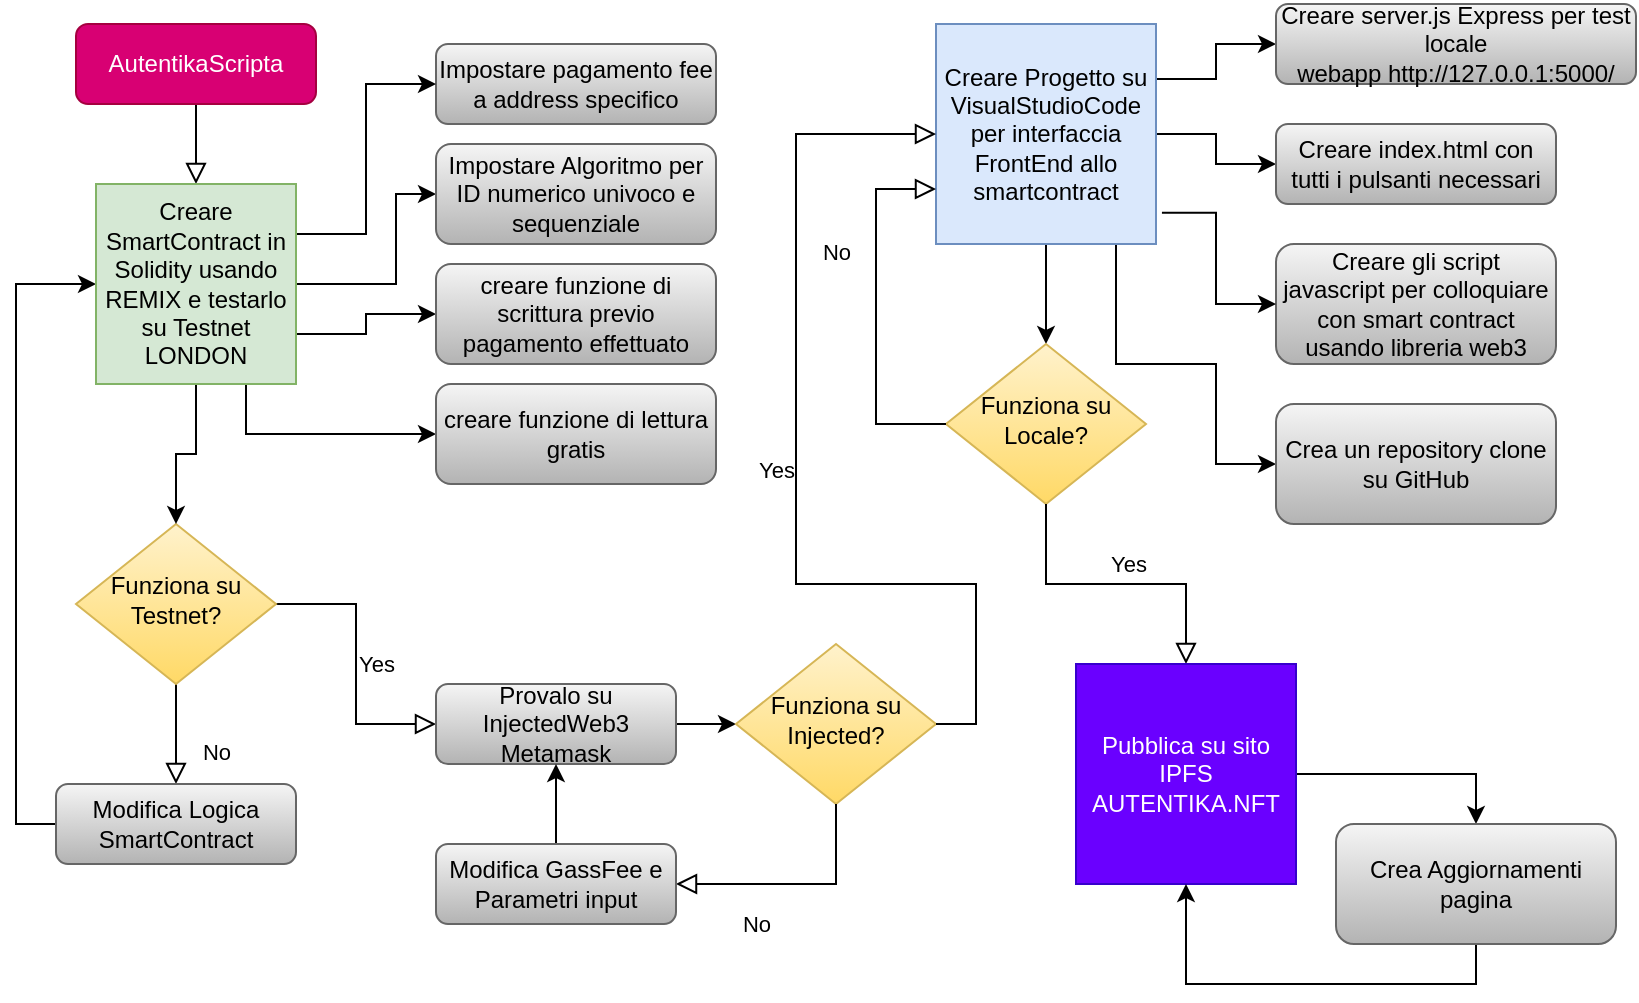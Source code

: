 <mxfile version="20.7.4" type="github">
  <diagram id="C5RBs43oDa-KdzZeNtuy" name="Page-1">
    <mxGraphModel dx="1863" dy="549" grid="1" gridSize="10" guides="1" tooltips="1" connect="1" arrows="1" fold="1" page="1" pageScale="1" pageWidth="827" pageHeight="1169" math="0" shadow="0">
      <root>
        <mxCell id="WIyWlLk6GJQsqaUBKTNV-0" />
        <mxCell id="WIyWlLk6GJQsqaUBKTNV-1" parent="WIyWlLk6GJQsqaUBKTNV-0" />
        <mxCell id="WIyWlLk6GJQsqaUBKTNV-2" value="" style="rounded=0;html=1;jettySize=auto;orthogonalLoop=1;fontSize=11;endArrow=block;endFill=0;endSize=8;strokeWidth=1;shadow=0;labelBackgroundColor=none;edgeStyle=orthogonalEdgeStyle;entryX=0.5;entryY=0;entryDx=0;entryDy=0;" parent="WIyWlLk6GJQsqaUBKTNV-1" source="WIyWlLk6GJQsqaUBKTNV-3" target="DQTBP6IMitFv8wZQ9XvU-0" edge="1">
          <mxGeometry relative="1" as="geometry">
            <mxPoint x="220" y="170" as="targetPoint" />
          </mxGeometry>
        </mxCell>
        <mxCell id="WIyWlLk6GJQsqaUBKTNV-3" value="AutentikaScripta" style="rounded=1;whiteSpace=wrap;html=1;fontSize=12;glass=0;strokeWidth=1;shadow=0;fillColor=#d80073;strokeColor=#A50040;fontColor=#ffffff;" parent="WIyWlLk6GJQsqaUBKTNV-1" vertex="1">
          <mxGeometry x="30" y="20" width="120" height="40" as="geometry" />
        </mxCell>
        <mxCell id="WIyWlLk6GJQsqaUBKTNV-7" value="Impostare pagamento fee a address specifico" style="rounded=1;whiteSpace=wrap;html=1;fontSize=12;glass=0;strokeWidth=1;shadow=0;fillColor=#f5f5f5;gradientColor=#b3b3b3;strokeColor=#666666;" parent="WIyWlLk6GJQsqaUBKTNV-1" vertex="1">
          <mxGeometry x="210" y="30" width="140" height="40" as="geometry" />
        </mxCell>
        <mxCell id="WIyWlLk6GJQsqaUBKTNV-8" value="No" style="rounded=0;html=1;jettySize=auto;orthogonalLoop=1;fontSize=11;endArrow=block;endFill=0;endSize=8;strokeWidth=1;shadow=0;labelBackgroundColor=none;edgeStyle=orthogonalEdgeStyle;" parent="WIyWlLk6GJQsqaUBKTNV-1" source="WIyWlLk6GJQsqaUBKTNV-10" target="WIyWlLk6GJQsqaUBKTNV-11" edge="1">
          <mxGeometry x="0.333" y="20" relative="1" as="geometry">
            <mxPoint as="offset" />
          </mxGeometry>
        </mxCell>
        <mxCell id="WIyWlLk6GJQsqaUBKTNV-9" value="Yes" style="edgeStyle=orthogonalEdgeStyle;rounded=0;html=1;jettySize=auto;orthogonalLoop=1;fontSize=11;endArrow=block;endFill=0;endSize=8;strokeWidth=1;shadow=0;labelBackgroundColor=none;" parent="WIyWlLk6GJQsqaUBKTNV-1" source="WIyWlLk6GJQsqaUBKTNV-10" target="WIyWlLk6GJQsqaUBKTNV-12" edge="1">
          <mxGeometry y="10" relative="1" as="geometry">
            <mxPoint as="offset" />
          </mxGeometry>
        </mxCell>
        <mxCell id="WIyWlLk6GJQsqaUBKTNV-10" value="Funziona su Testnet?" style="rhombus;whiteSpace=wrap;html=1;shadow=0;fontFamily=Helvetica;fontSize=12;align=center;strokeWidth=1;spacing=6;spacingTop=-4;fillColor=#fff2cc;gradientColor=#ffd966;strokeColor=#d6b656;" parent="WIyWlLk6GJQsqaUBKTNV-1" vertex="1">
          <mxGeometry x="30" y="270" width="100" height="80" as="geometry" />
        </mxCell>
        <mxCell id="DQTBP6IMitFv8wZQ9XvU-20" style="edgeStyle=orthogonalEdgeStyle;rounded=0;orthogonalLoop=1;jettySize=auto;html=1;exitX=0;exitY=0.5;exitDx=0;exitDy=0;entryX=0;entryY=0.5;entryDx=0;entryDy=0;" edge="1" parent="WIyWlLk6GJQsqaUBKTNV-1" source="WIyWlLk6GJQsqaUBKTNV-11" target="DQTBP6IMitFv8wZQ9XvU-0">
          <mxGeometry relative="1" as="geometry" />
        </mxCell>
        <mxCell id="WIyWlLk6GJQsqaUBKTNV-11" value="Modifica Logica SmartContract" style="rounded=1;whiteSpace=wrap;html=1;fontSize=12;glass=0;strokeWidth=1;shadow=0;fillColor=#f5f5f5;gradientColor=#b3b3b3;strokeColor=#666666;" parent="WIyWlLk6GJQsqaUBKTNV-1" vertex="1">
          <mxGeometry x="20" y="400" width="120" height="40" as="geometry" />
        </mxCell>
        <mxCell id="DQTBP6IMitFv8wZQ9XvU-23" style="edgeStyle=orthogonalEdgeStyle;rounded=0;orthogonalLoop=1;jettySize=auto;html=1;exitX=1;exitY=0.5;exitDx=0;exitDy=0;entryX=0;entryY=0.5;entryDx=0;entryDy=0;" edge="1" parent="WIyWlLk6GJQsqaUBKTNV-1" source="WIyWlLk6GJQsqaUBKTNV-12" target="DQTBP6IMitFv8wZQ9XvU-21">
          <mxGeometry relative="1" as="geometry" />
        </mxCell>
        <mxCell id="WIyWlLk6GJQsqaUBKTNV-12" value="Provalo su InjectedWeb3 Metamask" style="rounded=1;whiteSpace=wrap;html=1;fontSize=12;glass=0;strokeWidth=1;shadow=0;fillColor=#f5f5f5;gradientColor=#b3b3b3;strokeColor=#666666;" parent="WIyWlLk6GJQsqaUBKTNV-1" vertex="1">
          <mxGeometry x="210" y="350" width="120" height="40" as="geometry" />
        </mxCell>
        <mxCell id="DQTBP6IMitFv8wZQ9XvU-4" style="edgeStyle=orthogonalEdgeStyle;rounded=0;orthogonalLoop=1;jettySize=auto;html=1;exitX=1;exitY=0.25;exitDx=0;exitDy=0;entryX=0;entryY=0.5;entryDx=0;entryDy=0;" edge="1" parent="WIyWlLk6GJQsqaUBKTNV-1" source="DQTBP6IMitFv8wZQ9XvU-0" target="WIyWlLk6GJQsqaUBKTNV-7">
          <mxGeometry relative="1" as="geometry" />
        </mxCell>
        <mxCell id="DQTBP6IMitFv8wZQ9XvU-8" style="edgeStyle=orthogonalEdgeStyle;rounded=0;orthogonalLoop=1;jettySize=auto;html=1;exitX=1;exitY=0.5;exitDx=0;exitDy=0;entryX=0;entryY=0.5;entryDx=0;entryDy=0;" edge="1" parent="WIyWlLk6GJQsqaUBKTNV-1" source="DQTBP6IMitFv8wZQ9XvU-0" target="DQTBP6IMitFv8wZQ9XvU-5">
          <mxGeometry relative="1" as="geometry">
            <Array as="points">
              <mxPoint x="190" y="150" />
              <mxPoint x="190" y="105" />
            </Array>
          </mxGeometry>
        </mxCell>
        <mxCell id="DQTBP6IMitFv8wZQ9XvU-11" style="edgeStyle=orthogonalEdgeStyle;rounded=0;orthogonalLoop=1;jettySize=auto;html=1;exitX=1;exitY=0.75;exitDx=0;exitDy=0;entryX=0;entryY=0.5;entryDx=0;entryDy=0;" edge="1" parent="WIyWlLk6GJQsqaUBKTNV-1" source="DQTBP6IMitFv8wZQ9XvU-0" target="DQTBP6IMitFv8wZQ9XvU-9">
          <mxGeometry relative="1" as="geometry" />
        </mxCell>
        <mxCell id="DQTBP6IMitFv8wZQ9XvU-16" style="edgeStyle=orthogonalEdgeStyle;rounded=0;orthogonalLoop=1;jettySize=auto;html=1;exitX=0.75;exitY=1;exitDx=0;exitDy=0;entryX=0;entryY=0.5;entryDx=0;entryDy=0;" edge="1" parent="WIyWlLk6GJQsqaUBKTNV-1" source="DQTBP6IMitFv8wZQ9XvU-0" target="DQTBP6IMitFv8wZQ9XvU-12">
          <mxGeometry relative="1" as="geometry" />
        </mxCell>
        <mxCell id="DQTBP6IMitFv8wZQ9XvU-18" style="edgeStyle=orthogonalEdgeStyle;rounded=0;orthogonalLoop=1;jettySize=auto;html=1;exitX=0.5;exitY=1;exitDx=0;exitDy=0;entryX=0.5;entryY=0;entryDx=0;entryDy=0;" edge="1" parent="WIyWlLk6GJQsqaUBKTNV-1" source="DQTBP6IMitFv8wZQ9XvU-0" target="WIyWlLk6GJQsqaUBKTNV-10">
          <mxGeometry relative="1" as="geometry" />
        </mxCell>
        <mxCell id="DQTBP6IMitFv8wZQ9XvU-0" value="Creare SmartContract in Solidity usando REMIX e testarlo su Testnet LONDON" style="whiteSpace=wrap;html=1;aspect=fixed;fillColor=#d5e8d4;strokeColor=#82b366;" vertex="1" parent="WIyWlLk6GJQsqaUBKTNV-1">
          <mxGeometry x="40" y="100" width="100" height="100" as="geometry" />
        </mxCell>
        <mxCell id="DQTBP6IMitFv8wZQ9XvU-5" value="Impostare Algoritmo per ID numerico univoco e sequenziale" style="rounded=1;whiteSpace=wrap;html=1;fontSize=12;glass=0;strokeWidth=1;shadow=0;fillColor=#f5f5f5;gradientColor=#b3b3b3;strokeColor=#666666;" vertex="1" parent="WIyWlLk6GJQsqaUBKTNV-1">
          <mxGeometry x="210" y="80" width="140" height="50" as="geometry" />
        </mxCell>
        <mxCell id="DQTBP6IMitFv8wZQ9XvU-9" value="creare funzione di scrittura previo pagamento effettuato" style="rounded=1;whiteSpace=wrap;html=1;fontSize=12;glass=0;strokeWidth=1;shadow=0;fillColor=#f5f5f5;gradientColor=#b3b3b3;strokeColor=#666666;" vertex="1" parent="WIyWlLk6GJQsqaUBKTNV-1">
          <mxGeometry x="210" y="140" width="140" height="50" as="geometry" />
        </mxCell>
        <mxCell id="DQTBP6IMitFv8wZQ9XvU-12" value="creare funzione di lettura gratis" style="rounded=1;whiteSpace=wrap;html=1;fontSize=12;glass=0;strokeWidth=1;shadow=0;fillColor=#f5f5f5;gradientColor=#b3b3b3;strokeColor=#666666;" vertex="1" parent="WIyWlLk6GJQsqaUBKTNV-1">
          <mxGeometry x="210" y="200" width="140" height="50" as="geometry" />
        </mxCell>
        <mxCell id="DQTBP6IMitFv8wZQ9XvU-21" value="Funziona su Injected?" style="rhombus;whiteSpace=wrap;html=1;shadow=0;fontFamily=Helvetica;fontSize=12;align=center;strokeWidth=1;spacing=6;spacingTop=-4;fillColor=#fff2cc;gradientColor=#ffd966;strokeColor=#d6b656;" vertex="1" parent="WIyWlLk6GJQsqaUBKTNV-1">
          <mxGeometry x="360" y="330" width="100" height="80" as="geometry" />
        </mxCell>
        <mxCell id="DQTBP6IMitFv8wZQ9XvU-25" value="No" style="rounded=0;html=1;jettySize=auto;orthogonalLoop=1;fontSize=11;endArrow=block;endFill=0;endSize=8;strokeWidth=1;shadow=0;labelBackgroundColor=none;edgeStyle=orthogonalEdgeStyle;exitX=0.5;exitY=1;exitDx=0;exitDy=0;entryX=1;entryY=0.5;entryDx=0;entryDy=0;" edge="1" parent="WIyWlLk6GJQsqaUBKTNV-1" source="DQTBP6IMitFv8wZQ9XvU-21" target="DQTBP6IMitFv8wZQ9XvU-26">
          <mxGeometry x="0.333" y="20" relative="1" as="geometry">
            <mxPoint as="offset" />
            <mxPoint x="350" y="430" as="sourcePoint" />
            <mxPoint x="440" y="460" as="targetPoint" />
            <Array as="points">
              <mxPoint x="410" y="450" />
            </Array>
          </mxGeometry>
        </mxCell>
        <mxCell id="DQTBP6IMitFv8wZQ9XvU-30" style="edgeStyle=orthogonalEdgeStyle;rounded=0;orthogonalLoop=1;jettySize=auto;html=1;exitX=0.5;exitY=0;exitDx=0;exitDy=0;entryX=0.5;entryY=1;entryDx=0;entryDy=0;" edge="1" parent="WIyWlLk6GJQsqaUBKTNV-1" source="DQTBP6IMitFv8wZQ9XvU-26" target="WIyWlLk6GJQsqaUBKTNV-12">
          <mxGeometry relative="1" as="geometry" />
        </mxCell>
        <mxCell id="DQTBP6IMitFv8wZQ9XvU-26" value="Modifica GassFee e Parametri input" style="rounded=1;whiteSpace=wrap;html=1;fontSize=12;glass=0;strokeWidth=1;shadow=0;fillColor=#f5f5f5;gradientColor=#b3b3b3;strokeColor=#666666;" vertex="1" parent="WIyWlLk6GJQsqaUBKTNV-1">
          <mxGeometry x="210" y="430" width="120" height="40" as="geometry" />
        </mxCell>
        <mxCell id="DQTBP6IMitFv8wZQ9XvU-35" style="edgeStyle=orthogonalEdgeStyle;rounded=0;orthogonalLoop=1;jettySize=auto;html=1;exitX=1;exitY=0.25;exitDx=0;exitDy=0;entryX=0;entryY=0.5;entryDx=0;entryDy=0;" edge="1" parent="WIyWlLk6GJQsqaUBKTNV-1" source="DQTBP6IMitFv8wZQ9XvU-31" target="DQTBP6IMitFv8wZQ9XvU-33">
          <mxGeometry relative="1" as="geometry" />
        </mxCell>
        <mxCell id="DQTBP6IMitFv8wZQ9XvU-38" style="edgeStyle=orthogonalEdgeStyle;rounded=0;orthogonalLoop=1;jettySize=auto;html=1;exitX=1;exitY=0.5;exitDx=0;exitDy=0;entryX=0;entryY=0.5;entryDx=0;entryDy=0;" edge="1" parent="WIyWlLk6GJQsqaUBKTNV-1" source="DQTBP6IMitFv8wZQ9XvU-31" target="DQTBP6IMitFv8wZQ9XvU-36">
          <mxGeometry relative="1" as="geometry" />
        </mxCell>
        <mxCell id="DQTBP6IMitFv8wZQ9XvU-45" style="edgeStyle=orthogonalEdgeStyle;rounded=0;orthogonalLoop=1;jettySize=auto;html=1;exitX=0.5;exitY=1;exitDx=0;exitDy=0;entryX=0.5;entryY=0;entryDx=0;entryDy=0;" edge="1" parent="WIyWlLk6GJQsqaUBKTNV-1" source="DQTBP6IMitFv8wZQ9XvU-31" target="DQTBP6IMitFv8wZQ9XvU-42">
          <mxGeometry relative="1" as="geometry" />
        </mxCell>
        <mxCell id="DQTBP6IMitFv8wZQ9XvU-49" style="edgeStyle=orthogonalEdgeStyle;rounded=0;orthogonalLoop=1;jettySize=auto;html=1;exitX=0.75;exitY=1;exitDx=0;exitDy=0;entryX=0;entryY=0.5;entryDx=0;entryDy=0;" edge="1" parent="WIyWlLk6GJQsqaUBKTNV-1" source="DQTBP6IMitFv8wZQ9XvU-31" target="DQTBP6IMitFv8wZQ9XvU-48">
          <mxGeometry relative="1" as="geometry">
            <Array as="points">
              <mxPoint x="550" y="130" />
              <mxPoint x="550" y="190" />
              <mxPoint x="600" y="190" />
              <mxPoint x="600" y="240" />
            </Array>
          </mxGeometry>
        </mxCell>
        <mxCell id="DQTBP6IMitFv8wZQ9XvU-31" value="Creare Progetto su VisualStudioCode per interfaccia FrontEnd allo smartcontract" style="whiteSpace=wrap;html=1;aspect=fixed;fillColor=#dae8fc;strokeColor=#6c8ebf;" vertex="1" parent="WIyWlLk6GJQsqaUBKTNV-1">
          <mxGeometry x="460" y="20" width="110" height="110" as="geometry" />
        </mxCell>
        <mxCell id="DQTBP6IMitFv8wZQ9XvU-32" value="Yes" style="edgeStyle=orthogonalEdgeStyle;rounded=0;html=1;jettySize=auto;orthogonalLoop=1;fontSize=11;endArrow=block;endFill=0;endSize=8;strokeWidth=1;shadow=0;labelBackgroundColor=none;exitX=1;exitY=0.5;exitDx=0;exitDy=0;entryX=0;entryY=0.5;entryDx=0;entryDy=0;" edge="1" parent="WIyWlLk6GJQsqaUBKTNV-1" source="DQTBP6IMitFv8wZQ9XvU-21" target="DQTBP6IMitFv8wZQ9XvU-31">
          <mxGeometry y="10" relative="1" as="geometry">
            <mxPoint as="offset" />
            <mxPoint x="520" y="250" as="sourcePoint" />
            <mxPoint x="380" y="60" as="targetPoint" />
            <Array as="points">
              <mxPoint x="480" y="370" />
              <mxPoint x="480" y="300" />
              <mxPoint x="390" y="300" />
              <mxPoint x="390" y="75" />
            </Array>
          </mxGeometry>
        </mxCell>
        <mxCell id="DQTBP6IMitFv8wZQ9XvU-33" value="Creare server.js Express per test locale webapp&amp;nbsp;http://127.0.0.1:5000/" style="rounded=1;whiteSpace=wrap;html=1;fontSize=12;glass=0;strokeWidth=1;shadow=0;fillColor=#f5f5f5;gradientColor=#b3b3b3;strokeColor=#666666;" vertex="1" parent="WIyWlLk6GJQsqaUBKTNV-1">
          <mxGeometry x="630" y="10" width="180" height="40" as="geometry" />
        </mxCell>
        <mxCell id="DQTBP6IMitFv8wZQ9XvU-36" value="Creare index.html con tutti i pulsanti necessari" style="rounded=1;whiteSpace=wrap;html=1;fontSize=12;glass=0;strokeWidth=1;shadow=0;fillColor=#f5f5f5;gradientColor=#b3b3b3;strokeColor=#666666;" vertex="1" parent="WIyWlLk6GJQsqaUBKTNV-1">
          <mxGeometry x="630" y="70" width="140" height="40" as="geometry" />
        </mxCell>
        <mxCell id="DQTBP6IMitFv8wZQ9XvU-39" value="Creare gli script javascript per colloquiare con smart contract usando libreria web3" style="rounded=1;whiteSpace=wrap;html=1;fontSize=12;glass=0;strokeWidth=1;shadow=0;fillColor=#f5f5f5;gradientColor=#b3b3b3;strokeColor=#666666;" vertex="1" parent="WIyWlLk6GJQsqaUBKTNV-1">
          <mxGeometry x="630" y="130" width="140" height="60" as="geometry" />
        </mxCell>
        <mxCell id="DQTBP6IMitFv8wZQ9XvU-41" style="edgeStyle=orthogonalEdgeStyle;rounded=0;orthogonalLoop=1;jettySize=auto;html=1;exitX=1.027;exitY=0.858;exitDx=0;exitDy=0;entryX=0;entryY=0.5;entryDx=0;entryDy=0;exitPerimeter=0;" edge="1" parent="WIyWlLk6GJQsqaUBKTNV-1" source="DQTBP6IMitFv8wZQ9XvU-31" target="DQTBP6IMitFv8wZQ9XvU-39">
          <mxGeometry relative="1" as="geometry">
            <mxPoint x="580" y="85" as="sourcePoint" />
            <mxPoint x="640" y="100" as="targetPoint" />
          </mxGeometry>
        </mxCell>
        <mxCell id="DQTBP6IMitFv8wZQ9XvU-42" value="Funziona su Locale?" style="rhombus;whiteSpace=wrap;html=1;shadow=0;fontFamily=Helvetica;fontSize=12;align=center;strokeWidth=1;spacing=6;spacingTop=-4;fillColor=#fff2cc;gradientColor=#ffd966;strokeColor=#d6b656;" vertex="1" parent="WIyWlLk6GJQsqaUBKTNV-1">
          <mxGeometry x="465" y="180" width="100" height="80" as="geometry" />
        </mxCell>
        <mxCell id="DQTBP6IMitFv8wZQ9XvU-43" value="No" style="rounded=0;html=1;jettySize=auto;orthogonalLoop=1;fontSize=11;endArrow=block;endFill=0;endSize=8;strokeWidth=1;shadow=0;labelBackgroundColor=none;edgeStyle=orthogonalEdgeStyle;exitX=0;exitY=0.5;exitDx=0;exitDy=0;entryX=0;entryY=0.75;entryDx=0;entryDy=0;" edge="1" parent="WIyWlLk6GJQsqaUBKTNV-1" source="DQTBP6IMitFv8wZQ9XvU-42" target="DQTBP6IMitFv8wZQ9XvU-31">
          <mxGeometry x="0.333" y="20" relative="1" as="geometry">
            <mxPoint as="offset" />
            <mxPoint x="640" y="280" as="sourcePoint" />
            <mxPoint x="560" y="320" as="targetPoint" />
            <Array as="points">
              <mxPoint x="430" y="220" />
              <mxPoint x="430" y="103" />
            </Array>
          </mxGeometry>
        </mxCell>
        <mxCell id="DQTBP6IMitFv8wZQ9XvU-46" value="Yes" style="edgeStyle=orthogonalEdgeStyle;rounded=0;html=1;jettySize=auto;orthogonalLoop=1;fontSize=11;endArrow=block;endFill=0;endSize=8;strokeWidth=1;shadow=0;labelBackgroundColor=none;exitX=0.5;exitY=1;exitDx=0;exitDy=0;entryX=0.5;entryY=0;entryDx=0;entryDy=0;" edge="1" parent="WIyWlLk6GJQsqaUBKTNV-1" source="DQTBP6IMitFv8wZQ9XvU-42" target="DQTBP6IMitFv8wZQ9XvU-47">
          <mxGeometry x="0.083" y="10" relative="1" as="geometry">
            <mxPoint as="offset" />
            <mxPoint x="475" y="280" as="sourcePoint" />
            <mxPoint x="555" y="340" as="targetPoint" />
          </mxGeometry>
        </mxCell>
        <mxCell id="DQTBP6IMitFv8wZQ9XvU-51" style="edgeStyle=orthogonalEdgeStyle;rounded=0;orthogonalLoop=1;jettySize=auto;html=1;exitX=1;exitY=0.5;exitDx=0;exitDy=0;entryX=0.5;entryY=0;entryDx=0;entryDy=0;" edge="1" parent="WIyWlLk6GJQsqaUBKTNV-1" source="DQTBP6IMitFv8wZQ9XvU-47" target="DQTBP6IMitFv8wZQ9XvU-50">
          <mxGeometry relative="1" as="geometry" />
        </mxCell>
        <mxCell id="DQTBP6IMitFv8wZQ9XvU-47" value="Pubblica su sito IPFS AUTENTIKA.NFT" style="whiteSpace=wrap;html=1;aspect=fixed;fillColor=#6a00ff;strokeColor=#3700CC;fontColor=#ffffff;" vertex="1" parent="WIyWlLk6GJQsqaUBKTNV-1">
          <mxGeometry x="530" y="340" width="110" height="110" as="geometry" />
        </mxCell>
        <mxCell id="DQTBP6IMitFv8wZQ9XvU-48" value="Crea un repository clone su GitHub" style="rounded=1;whiteSpace=wrap;html=1;fontSize=12;glass=0;strokeWidth=1;shadow=0;fillColor=#f5f5f5;gradientColor=#b3b3b3;strokeColor=#666666;" vertex="1" parent="WIyWlLk6GJQsqaUBKTNV-1">
          <mxGeometry x="630" y="210" width="140" height="60" as="geometry" />
        </mxCell>
        <mxCell id="DQTBP6IMitFv8wZQ9XvU-52" style="edgeStyle=orthogonalEdgeStyle;rounded=0;orthogonalLoop=1;jettySize=auto;html=1;exitX=0.5;exitY=1;exitDx=0;exitDy=0;entryX=0.5;entryY=1;entryDx=0;entryDy=0;" edge="1" parent="WIyWlLk6GJQsqaUBKTNV-1" source="DQTBP6IMitFv8wZQ9XvU-50" target="DQTBP6IMitFv8wZQ9XvU-47">
          <mxGeometry relative="1" as="geometry" />
        </mxCell>
        <mxCell id="DQTBP6IMitFv8wZQ9XvU-50" value="Crea Aggiornamenti pagina" style="rounded=1;whiteSpace=wrap;html=1;fontSize=12;glass=0;strokeWidth=1;shadow=0;fillColor=#f5f5f5;gradientColor=#b3b3b3;strokeColor=#666666;" vertex="1" parent="WIyWlLk6GJQsqaUBKTNV-1">
          <mxGeometry x="660" y="420" width="140" height="60" as="geometry" />
        </mxCell>
      </root>
    </mxGraphModel>
  </diagram>
</mxfile>
